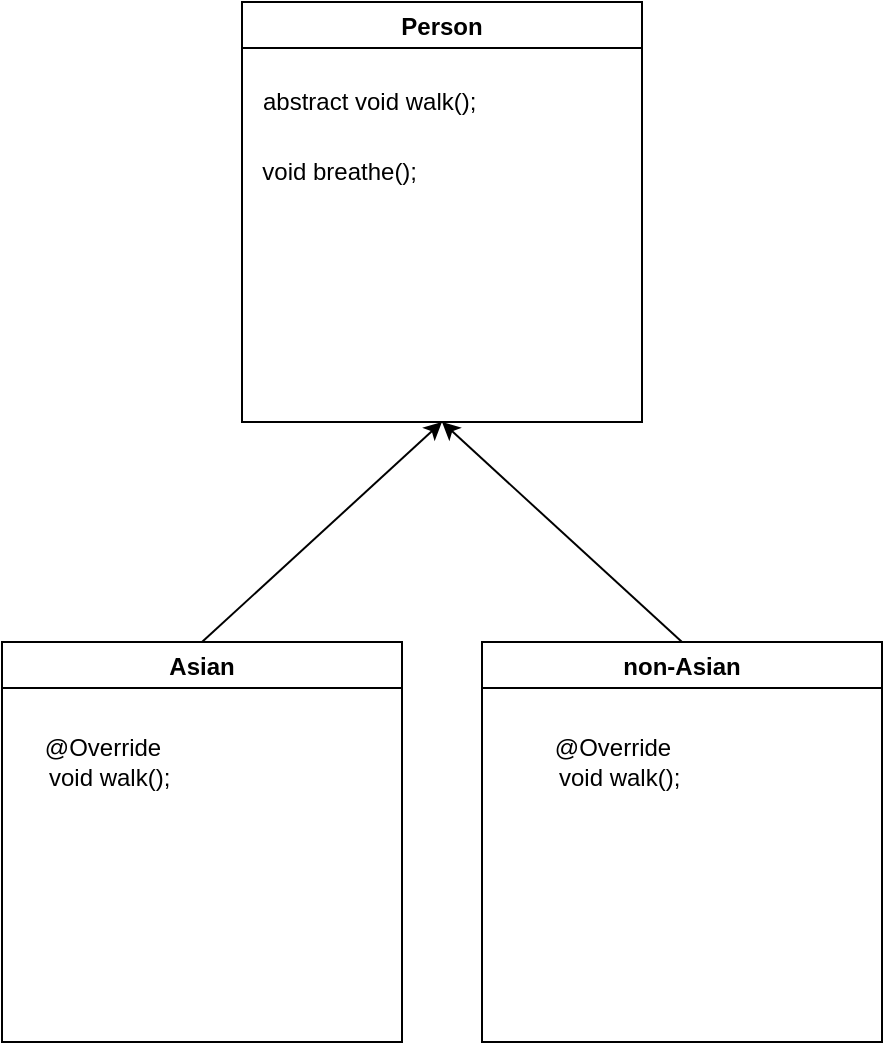 <mxfile version="20.3.6" type="github">
  <diagram id="C5RBs43oDa-KdzZeNtuy" name="Page-1">
    <mxGraphModel dx="1422" dy="697" grid="1" gridSize="10" guides="1" tooltips="1" connect="1" arrows="1" fold="1" page="1" pageScale="1" pageWidth="827" pageHeight="1169" math="0" shadow="0">
      <root>
        <mxCell id="WIyWlLk6GJQsqaUBKTNV-0" />
        <mxCell id="WIyWlLk6GJQsqaUBKTNV-1" parent="WIyWlLk6GJQsqaUBKTNV-0" />
        <mxCell id="1KCdWiZ9QiFZB8cn-z4l-3" value="Person" style="swimlane;" vertex="1" parent="WIyWlLk6GJQsqaUBKTNV-1">
          <mxGeometry x="300" y="120" width="200" height="210" as="geometry" />
        </mxCell>
        <mxCell id="1KCdWiZ9QiFZB8cn-z4l-5" value="abstract void walk();&amp;nbsp;" style="text;html=1;align=center;verticalAlign=middle;resizable=0;points=[];autosize=1;strokeColor=none;fillColor=none;" vertex="1" parent="1KCdWiZ9QiFZB8cn-z4l-3">
          <mxGeometry y="35" width="130" height="30" as="geometry" />
        </mxCell>
        <mxCell id="1KCdWiZ9QiFZB8cn-z4l-7" value="void breathe();&amp;nbsp;" style="text;html=1;align=center;verticalAlign=middle;resizable=0;points=[];autosize=1;strokeColor=none;fillColor=none;" vertex="1" parent="1KCdWiZ9QiFZB8cn-z4l-3">
          <mxGeometry y="70" width="100" height="30" as="geometry" />
        </mxCell>
        <mxCell id="1KCdWiZ9QiFZB8cn-z4l-9" value="" style="endArrow=classic;html=1;rounded=0;entryX=0.5;entryY=1;entryDx=0;entryDy=0;" edge="1" parent="WIyWlLk6GJQsqaUBKTNV-1" target="1KCdWiZ9QiFZB8cn-z4l-3">
          <mxGeometry width="50" height="50" relative="1" as="geometry">
            <mxPoint x="280" y="440" as="sourcePoint" />
            <mxPoint x="420" y="370" as="targetPoint" />
          </mxGeometry>
        </mxCell>
        <mxCell id="1KCdWiZ9QiFZB8cn-z4l-11" value="" style="endArrow=classic;html=1;rounded=0;entryX=0.5;entryY=1;entryDx=0;entryDy=0;" edge="1" parent="WIyWlLk6GJQsqaUBKTNV-1">
          <mxGeometry width="50" height="50" relative="1" as="geometry">
            <mxPoint x="520" y="440" as="sourcePoint" />
            <mxPoint x="400" y="330" as="targetPoint" />
          </mxGeometry>
        </mxCell>
        <mxCell id="1KCdWiZ9QiFZB8cn-z4l-12" value="Asian" style="swimlane;" vertex="1" parent="WIyWlLk6GJQsqaUBKTNV-1">
          <mxGeometry x="180" y="440" width="200" height="200" as="geometry" />
        </mxCell>
        <mxCell id="1KCdWiZ9QiFZB8cn-z4l-15" value="@Override&lt;br&gt;&amp;nbsp; void walk();" style="text;html=1;align=center;verticalAlign=middle;resizable=0;points=[];autosize=1;strokeColor=none;fillColor=none;" vertex="1" parent="1KCdWiZ9QiFZB8cn-z4l-12">
          <mxGeometry x="5" y="40" width="90" height="40" as="geometry" />
        </mxCell>
        <mxCell id="1KCdWiZ9QiFZB8cn-z4l-13" value="non-Asian" style="swimlane;" vertex="1" parent="WIyWlLk6GJQsqaUBKTNV-1">
          <mxGeometry x="420" y="440" width="200" height="200" as="geometry" />
        </mxCell>
        <mxCell id="1KCdWiZ9QiFZB8cn-z4l-16" value="@Override&lt;br&gt;&amp;nbsp; void walk();" style="text;html=1;align=center;verticalAlign=middle;resizable=0;points=[];autosize=1;strokeColor=none;fillColor=none;" vertex="1" parent="1KCdWiZ9QiFZB8cn-z4l-13">
          <mxGeometry x="20" y="40" width="90" height="40" as="geometry" />
        </mxCell>
      </root>
    </mxGraphModel>
  </diagram>
</mxfile>
